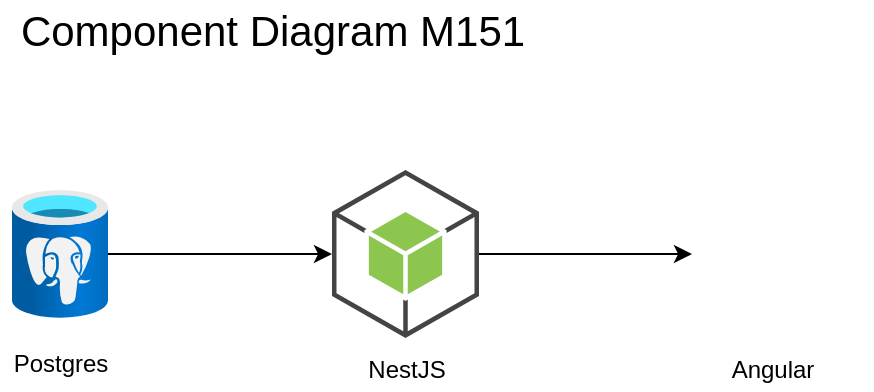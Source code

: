 <mxfile version="19.0.1" type="device"><diagram id="n6JwihAogO6Jc1R9pceg" name="Page-1"><mxGraphModel dx="1038" dy="571" grid="1" gridSize="10" guides="1" tooltips="1" connect="1" arrows="1" fold="1" page="1" pageScale="1" pageWidth="827" pageHeight="1169" math="0" shadow="0"><root><mxCell id="0"/><mxCell id="1" parent="0"/><mxCell id="jr3prcX2ZacIER5MuCsm-7" style="edgeStyle=orthogonalEdgeStyle;rounded=0;orthogonalLoop=1;jettySize=auto;html=1;entryX=0;entryY=0.5;entryDx=0;entryDy=0;" edge="1" parent="1" source="jr3prcX2ZacIER5MuCsm-1" target="jr3prcX2ZacIER5MuCsm-3"><mxGeometry relative="1" as="geometry"/></mxCell><mxCell id="jr3prcX2ZacIER5MuCsm-1" value="" style="outlineConnect=0;dashed=0;verticalLabelPosition=bottom;verticalAlign=top;align=center;html=1;shape=mxgraph.aws3.android;fillColor=#8CC64F;gradientColor=none;" vertex="1" parent="1"><mxGeometry x="250" y="190" width="73.5" height="84" as="geometry"/></mxCell><mxCell id="jr3prcX2ZacIER5MuCsm-8" style="edgeStyle=orthogonalEdgeStyle;rounded=0;orthogonalLoop=1;jettySize=auto;html=1;entryX=0;entryY=0.5;entryDx=0;entryDy=0;entryPerimeter=0;" edge="1" parent="1" source="jr3prcX2ZacIER5MuCsm-2" target="jr3prcX2ZacIER5MuCsm-1"><mxGeometry relative="1" as="geometry"/></mxCell><mxCell id="jr3prcX2ZacIER5MuCsm-2" value="" style="aspect=fixed;html=1;points=[];align=center;image;fontSize=12;image=img/lib/azure2/databases/Azure_Database_PostgreSQL_Server.svg;" vertex="1" parent="1"><mxGeometry x="90" y="200" width="48" height="64" as="geometry"/></mxCell><mxCell id="jr3prcX2ZacIER5MuCsm-3" value="" style="shape=image;html=1;verticalAlign=top;verticalLabelPosition=bottom;labelBackgroundColor=#ffffff;imageAspect=0;aspect=fixed;image=https://cdn0.iconfinder.com/data/icons/long-shadow-web-icons/512/angular-symbol-128.png" vertex="1" parent="1"><mxGeometry x="430" y="187" width="90" height="90" as="geometry"/></mxCell><mxCell id="jr3prcX2ZacIER5MuCsm-4" value="NestJS" style="text;html=1;align=center;verticalAlign=middle;resizable=0;points=[];autosize=1;strokeColor=none;fillColor=none;" vertex="1" parent="1"><mxGeometry x="261.75" y="280" width="50" height="20" as="geometry"/></mxCell><mxCell id="jr3prcX2ZacIER5MuCsm-5" value="Postgres" style="text;html=1;align=center;verticalAlign=middle;resizable=0;points=[];autosize=1;strokeColor=none;fillColor=none;" vertex="1" parent="1"><mxGeometry x="84" y="277" width="60" height="20" as="geometry"/></mxCell><mxCell id="jr3prcX2ZacIER5MuCsm-6" value="Angular" style="text;html=1;align=center;verticalAlign=middle;resizable=0;points=[];autosize=1;strokeColor=none;fillColor=none;" vertex="1" parent="1"><mxGeometry x="440" y="280" width="60" height="20" as="geometry"/></mxCell><mxCell id="jr3prcX2ZacIER5MuCsm-9" value="Component Diagram M151" style="text;html=1;align=center;verticalAlign=middle;resizable=0;points=[];autosize=1;strokeColor=none;fillColor=none;fontSize=21;" vertex="1" parent="1"><mxGeometry x="85" y="105" width="270" height="30" as="geometry"/></mxCell></root></mxGraphModel></diagram></mxfile>